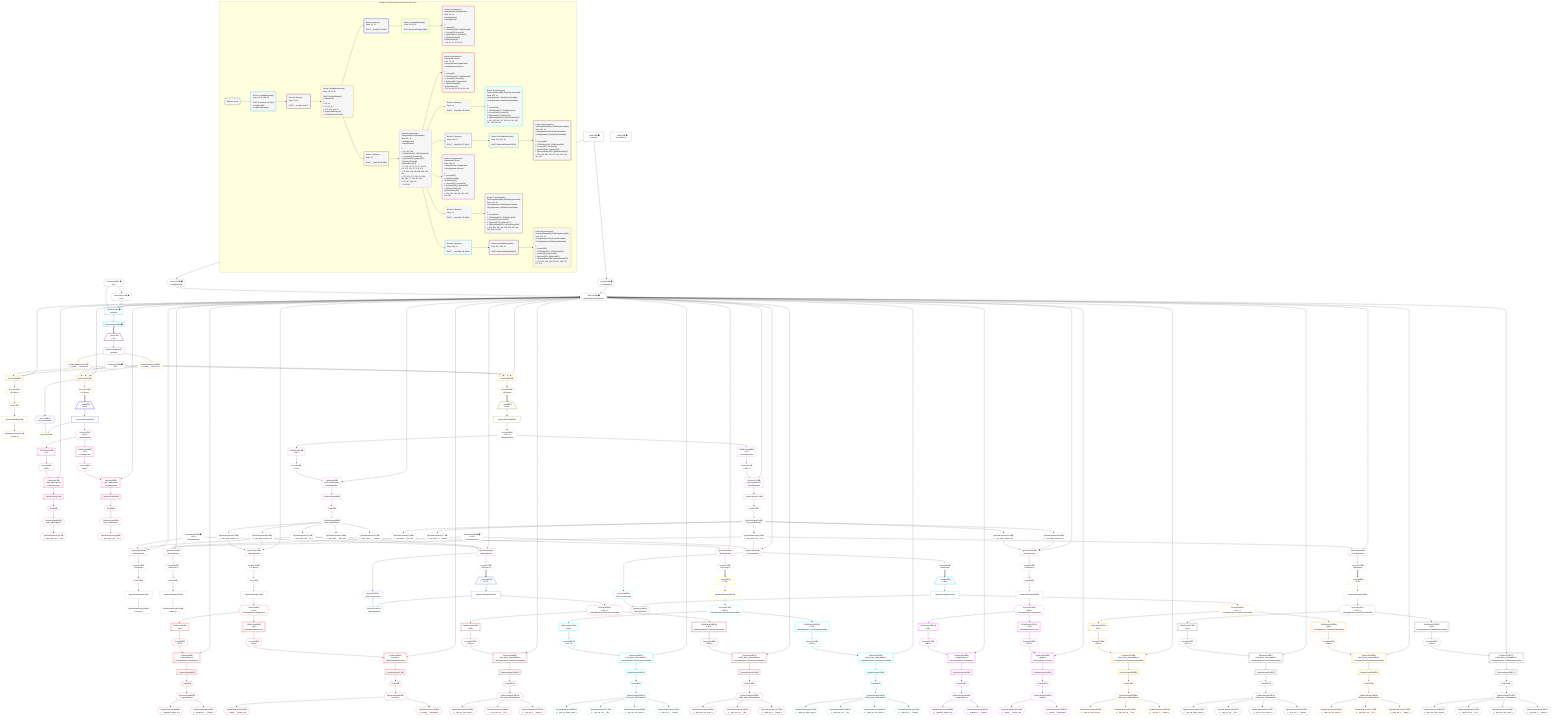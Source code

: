 %%{init: {'themeVariables': { 'fontSize': '12px'}}}%%
graph TD
    classDef path fill:#eee,stroke:#000,color:#000
    classDef plan fill:#fff,stroke-width:1px,color:#000
    classDef itemplan fill:#fff,stroke-width:2px,color:#000
    classDef unbatchedplan fill:#dff,stroke-width:1px,color:#000
    classDef sideeffectplan fill:#fcc,stroke-width:2px,color:#000
    classDef bucket fill:#f6f6f6,color:#000,stroke-width:2px,text-align:left


    %% plan dependencies
    Object13{{"Object[13∈0] ➊<br />ᐸ{pgSettings,withPgClient}ᐳ"}}:::plan
    Access11{{"Access[11∈0] ➊<br />ᐸ2.pgSettingsᐳ"}}:::plan
    Access12{{"Access[12∈0] ➊<br />ᐸ2.withPgClientᐳ"}}:::plan
    Access11 & Access12 --> Object13
    __Value2["__Value[2∈0] ➊<br />ᐸcontextᐳ"]:::plan
    __Value2 --> Access11
    __Value2 --> Access12
    Connection14{{"Connection[14∈0] ➊<br />ᐸ10ᐳ"}}:::plan
    Constant284{{"Constant[284∈0] ➊<br />ᐸ4ᐳ"}}:::plan
    Constant284 --> Connection14
    __Value4["__Value[4∈0] ➊<br />ᐸrootValueᐳ"]:::plan
    Connection25{{"Connection[25∈0] ➊<br />ᐸ21ᐳ"}}:::plan
    PgSelect15[["PgSelect[15∈1] ➊<br />ᐸpeopleᐳ"]]:::plan
    Object13 & Connection14 & Constant284 --> PgSelect15
    PgSelectRows16[["PgSelectRows[16∈1] ➊"]]:::plan
    PgSelect15 --> PgSelectRows16
    __Item17[/"__Item[17∈2]<br />ᐸ16ᐳ"\]:::itemplan
    PgSelectRows16 ==> __Item17
    PgSelectSingle18{{"PgSelectSingle[18∈2]<br />ᐸpeopleᐳ"}}:::plan
    __Item17 --> PgSelectSingle18
    PgUnionAll26[["PgUnionAll[26∈3]"]]:::plan
    PgClassExpression19{{"PgClassExpression[19∈3]<br />ᐸ__people__.”person_id”ᐳ"}}:::plan
    Object13 & PgClassExpression19 & Connection25 --> PgUnionAll26
    PgUnionAll31[["PgUnionAll[31∈3]"]]:::plan
    Object13 & PgClassExpression19 & Connection25 --> PgUnionAll31
    PgUnionAll56[["PgUnionAll[56∈3]"]]:::plan
    Object13 & PgClassExpression19 & Connection25 --> PgUnionAll56
    PgSelectSingle18 --> PgClassExpression19
    PgClassExpression20{{"PgClassExpression[20∈3]<br />ᐸ__people__.”username”ᐳ"}}:::plan
    PgSelectSingle18 --> PgClassExpression20
    First27{{"First[27∈3]"}}:::plan
    Access273{{"Access[273∈3]<br />ᐸ26.itemsᐳ"}}:::plan
    Access273 --> First27
    PgUnionAllSingle29["PgUnionAllSingle[29∈3]"]:::plan
    First27 --> PgUnionAllSingle29
    PgClassExpression30{{"PgClassExpression[30∈3]<br />ᐸcount(*)ᐳ"}}:::plan
    PgUnionAllSingle29 --> PgClassExpression30
    PgUnionAll26 --> Access273
    Access274{{"Access[274∈3]<br />ᐸ31.itemsᐳ"}}:::plan
    PgUnionAll31 --> Access274
    Access283{{"Access[283∈3]<br />ᐸ56.itemsᐳ"}}:::plan
    PgUnionAll56 --> Access283
    __Item33[/"__Item[33∈4]<br />ᐸ274ᐳ"\]:::itemplan
    Access274 ==> __Item33
    PgUnionAllSingle34["PgUnionAllSingle[34∈4]"]:::plan
    __Item33 --> PgUnionAllSingle34
    Access35{{"Access[35∈4]<br />ᐸ31.cursorDetailsᐳ"}}:::plan
    PgUnionAll31 --> Access35
    PgCursor36{{"PgCursor[36∈5]"}}:::plan
    PgUnionAllSingle34 & Access35 --> PgCursor36
    PgSelect40[["PgSelect[40∈6]<br />ᐸaws_applicationsᐳ<br />ᐳAwsApplication"]]:::plan
    Access39{{"Access[39∈6]<br />ᐸ38.0ᐳ"}}:::plan
    Object13 & Access39 --> PgSelect40
    PgSelect50[["PgSelect[50∈6]<br />ᐸgcp_applicationsᐳ<br />ᐳGcpApplication"]]:::plan
    Access49{{"Access[49∈6]<br />ᐸ48.0ᐳ"}}:::plan
    Object13 & Access49 --> PgSelect50
    Access37{{"Access[37∈6]<br />ᐸ34.1ᐳ<br />ᐳAwsApplication"}}:::plan
    PgUnionAllSingle34 --> Access37
    JSONParse38[["JSONParse[38∈6]<br />ᐸ37ᐳ"]]:::plan
    Access37 --> JSONParse38
    JSONParse38 --> Access39
    First44{{"First[44∈6]"}}:::plan
    PgSelectRows45[["PgSelectRows[45∈6]"]]:::plan
    PgSelectRows45 --> First44
    PgSelect40 --> PgSelectRows45
    PgSelectSingle46{{"PgSelectSingle[46∈6]<br />ᐸaws_applicationsᐳ"}}:::plan
    First44 --> PgSelectSingle46
    PgClassExpression47{{"PgClassExpression[47∈6]<br />ᐸ__aws_appl...ons__.”id”ᐳ"}}:::plan
    PgSelectSingle46 --> PgClassExpression47
    JSONParse48[["JSONParse[48∈6]<br />ᐸ37ᐳ<br />ᐳGcpApplication"]]:::plan
    Access37 --> JSONParse48
    JSONParse48 --> Access49
    First52{{"First[52∈6]"}}:::plan
    PgSelectRows53[["PgSelectRows[53∈6]"]]:::plan
    PgSelectRows53 --> First52
    PgSelect50 --> PgSelectRows53
    PgSelectSingle54{{"PgSelectSingle[54∈6]<br />ᐸgcp_applicationsᐳ"}}:::plan
    First52 --> PgSelectSingle54
    PgClassExpression55{{"PgClassExpression[55∈6]<br />ᐸ__gcp_appl...ons__.”id”ᐳ"}}:::plan
    PgSelectSingle54 --> PgClassExpression55
    __Item58[/"__Item[58∈7]<br />ᐸ283ᐳ"\]:::itemplan
    Access283 ==> __Item58
    PgUnionAllSingle59["PgUnionAllSingle[59∈7]"]:::plan
    __Item58 --> PgUnionAllSingle59
    PgUnionAll75[["PgUnionAll[75∈8]<br />ᐳAwsApplication"]]:::plan
    PgClassExpression73{{"PgClassExpression[73∈8]<br />ᐸ__aws_appl...person_id”ᐳ"}}:::plan
    PgClassExpression74{{"PgClassExpression[74∈8]<br />ᐸ__aws_appl...zation_id”ᐳ"}}:::plan
    Object13 & PgClassExpression73 & PgClassExpression74 --> PgUnionAll75
    PgUnionAll134[["PgUnionAll[134∈8]<br />ᐳAwsApplication"]]:::plan
    PgClassExpression71{{"PgClassExpression[71∈8]<br />ᐸ__aws_appl...ons__.”id”ᐳ"}}:::plan
    Connection133{{"Connection[133∈8] ➊<br />ᐸ131ᐳ<br />ᐳAwsApplication"}}:::plan
    Object13 & PgClassExpression71 & Connection133 --> PgUnionAll134
    PgUnionAll139[["PgUnionAll[139∈8]<br />ᐳAwsApplication"]]:::plan
    Object13 & PgClassExpression71 & Connection133 --> PgUnionAll139
    PgUnionAll180[["PgUnionAll[180∈8]<br />ᐳGcpApplication"]]:::plan
    PgClassExpression178{{"PgClassExpression[178∈8]<br />ᐸ__gcp_appl...person_id”ᐳ"}}:::plan
    PgClassExpression179{{"PgClassExpression[179∈8]<br />ᐸ__gcp_appl...zation_id”ᐳ"}}:::plan
    Object13 & PgClassExpression178 & PgClassExpression179 --> PgUnionAll180
    PgUnionAll239[["PgUnionAll[239∈8]<br />ᐳGcpApplication"]]:::plan
    PgClassExpression176{{"PgClassExpression[176∈8]<br />ᐸ__gcp_appl...ons__.”id”ᐳ"}}:::plan
    Connection238{{"Connection[238∈8] ➊<br />ᐸ236ᐳ<br />ᐳGcpApplication"}}:::plan
    Object13 & PgClassExpression176 & Connection238 --> PgUnionAll239
    PgUnionAll244[["PgUnionAll[244∈8]<br />ᐳGcpApplication"]]:::plan
    Object13 & PgClassExpression176 & Connection238 --> PgUnionAll244
    PgSelect63[["PgSelect[63∈8]<br />ᐸaws_applicationsᐳ<br />ᐳAwsApplication"]]:::plan
    Access62{{"Access[62∈8]<br />ᐸ61.0ᐳ"}}:::plan
    Object13 & Access62 --> PgSelect63
    PgUnionAll101[["PgUnionAll[101∈8]<br />ᐳAwsApplication"]]:::plan
    Object13 & PgClassExpression71 --> PgUnionAll101
    PgSelect170[["PgSelect[170∈8]<br />ᐸgcp_applicationsᐳ<br />ᐳGcpApplication"]]:::plan
    Access169{{"Access[169∈8]<br />ᐸ168.0ᐳ"}}:::plan
    Object13 & Access169 --> PgSelect170
    PgUnionAll206[["PgUnionAll[206∈8]<br />ᐳGcpApplication"]]:::plan
    Object13 & PgClassExpression176 --> PgUnionAll206
    Access60{{"Access[60∈8]<br />ᐸ59.1ᐳ<br />ᐳAwsApplication"}}:::plan
    PgUnionAllSingle59 --> Access60
    JSONParse61[["JSONParse[61∈8]<br />ᐸ60ᐳ"]]:::plan
    Access60 --> JSONParse61
    JSONParse61 --> Access62
    First67{{"First[67∈8]"}}:::plan
    PgSelectRows68[["PgSelectRows[68∈8]"]]:::plan
    PgSelectRows68 --> First67
    PgSelect63 --> PgSelectRows68
    PgSelectSingle69{{"PgSelectSingle[69∈8]<br />ᐸaws_applicationsᐳ"}}:::plan
    First67 --> PgSelectSingle69
    PgClassExpression70{{"PgClassExpression[70∈8]<br />ᐸ__aws_appl..._.”aws_id”ᐳ"}}:::plan
    PgSelectSingle69 --> PgClassExpression70
    PgSelectSingle69 --> PgClassExpression71
    PgClassExpression72{{"PgClassExpression[72∈8]<br />ᐸ__aws_appl...s__.”name”ᐳ"}}:::plan
    PgSelectSingle69 --> PgClassExpression72
    PgSelectSingle69 --> PgClassExpression73
    PgSelectSingle69 --> PgClassExpression74
    First77{{"First[77∈8]"}}:::plan
    Access278{{"Access[278∈8]<br />ᐸ75.itemsᐳ"}}:::plan
    Access278 --> First77
    PgUnionAllSingle79["PgUnionAllSingle[79∈8]"]:::plan
    First77 --> PgUnionAllSingle79
    First135{{"First[135∈8]"}}:::plan
    Access276{{"Access[276∈8]<br />ᐸ134.itemsᐳ"}}:::plan
    Access276 --> First135
    PgUnionAllSingle137["PgUnionAllSingle[137∈8]"]:::plan
    First135 --> PgUnionAllSingle137
    PgClassExpression138{{"PgClassExpression[138∈8]<br />ᐸcount(*)ᐳ"}}:::plan
    PgUnionAllSingle137 --> PgClassExpression138
    JSONParse168[["JSONParse[168∈8]<br />ᐸ60ᐳ<br />ᐳGcpApplication"]]:::plan
    Access60 --> JSONParse168
    JSONParse168 --> Access169
    First172{{"First[172∈8]"}}:::plan
    PgSelectRows173[["PgSelectRows[173∈8]"]]:::plan
    PgSelectRows173 --> First172
    PgSelect170 --> PgSelectRows173
    PgSelectSingle174{{"PgSelectSingle[174∈8]<br />ᐸgcp_applicationsᐳ"}}:::plan
    First172 --> PgSelectSingle174
    PgClassExpression175{{"PgClassExpression[175∈8]<br />ᐸ__gcp_appl..._.”gcp_id”ᐳ"}}:::plan
    PgSelectSingle174 --> PgClassExpression175
    PgSelectSingle174 --> PgClassExpression176
    PgClassExpression177{{"PgClassExpression[177∈8]<br />ᐸ__gcp_appl...s__.”name”ᐳ"}}:::plan
    PgSelectSingle174 --> PgClassExpression177
    PgSelectSingle174 --> PgClassExpression178
    PgSelectSingle174 --> PgClassExpression179
    First182{{"First[182∈8]"}}:::plan
    Access282{{"Access[282∈8]<br />ᐸ180.itemsᐳ"}}:::plan
    Access282 --> First182
    PgUnionAllSingle184["PgUnionAllSingle[184∈8]"]:::plan
    First182 --> PgUnionAllSingle184
    First240{{"First[240∈8]"}}:::plan
    Access280{{"Access[280∈8]<br />ᐸ239.itemsᐳ"}}:::plan
    Access280 --> First240
    PgUnionAllSingle242["PgUnionAllSingle[242∈8]"]:::plan
    First240 --> PgUnionAllSingle242
    PgClassExpression243{{"PgClassExpression[243∈8]<br />ᐸcount(*)ᐳ"}}:::plan
    PgUnionAllSingle242 --> PgClassExpression243
    Access275{{"Access[275∈8]<br />ᐸ101.itemsᐳ"}}:::plan
    PgUnionAll101 --> Access275
    PgUnionAll134 --> Access276
    Access277{{"Access[277∈8]<br />ᐸ139.itemsᐳ"}}:::plan
    PgUnionAll139 --> Access277
    PgUnionAll75 --> Access278
    Access279{{"Access[279∈8]<br />ᐸ206.itemsᐳ"}}:::plan
    PgUnionAll206 --> Access279
    PgUnionAll239 --> Access280
    Access281{{"Access[281∈8]<br />ᐸ244.itemsᐳ"}}:::plan
    PgUnionAll244 --> Access281
    PgUnionAll180 --> Access282
    PgSelect83[["PgSelect[83∈9]<br />ᐸorganizationsᐳ<br />ᐳAwsApplicationᐳOrganization"]]:::plan
    Access82{{"Access[82∈9]<br />ᐸ81.0ᐳ"}}:::plan
    Object13 & Access82 --> PgSelect83
    PgSelect94[["PgSelect[94∈9]<br />ᐸpeopleᐳ<br />ᐳAwsApplicationᐳPerson"]]:::plan
    Access93{{"Access[93∈9]<br />ᐸ92.0ᐳ"}}:::plan
    Object13 & Access93 --> PgSelect94
    Access80{{"Access[80∈9]<br />ᐸ79.1ᐳ<br />ᐳAwsApplicationᐳOrganization"}}:::plan
    PgUnionAllSingle79 --> Access80
    JSONParse81[["JSONParse[81∈9]<br />ᐸ80ᐳ"]]:::plan
    Access80 --> JSONParse81
    JSONParse81 --> Access82
    First87{{"First[87∈9]"}}:::plan
    PgSelectRows88[["PgSelectRows[88∈9]"]]:::plan
    PgSelectRows88 --> First87
    PgSelect83 --> PgSelectRows88
    PgSelectSingle89{{"PgSelectSingle[89∈9]<br />ᐸorganizationsᐳ"}}:::plan
    First87 --> PgSelectSingle89
    PgClassExpression90{{"PgClassExpression[90∈9]<br />ᐸ__organiza...zation_id”ᐳ"}}:::plan
    PgSelectSingle89 --> PgClassExpression90
    PgClassExpression91{{"PgClassExpression[91∈9]<br />ᐸ__organiza...s__.”name”ᐳ"}}:::plan
    PgSelectSingle89 --> PgClassExpression91
    JSONParse92[["JSONParse[92∈9]<br />ᐸ80ᐳ<br />ᐳAwsApplicationᐳPerson"]]:::plan
    Access80 --> JSONParse92
    JSONParse92 --> Access93
    First96{{"First[96∈9]"}}:::plan
    PgSelectRows97[["PgSelectRows[97∈9]"]]:::plan
    PgSelectRows97 --> First96
    PgSelect94 --> PgSelectRows97
    PgSelectSingle98{{"PgSelectSingle[98∈9]<br />ᐸpeopleᐳ"}}:::plan
    First96 --> PgSelectSingle98
    PgClassExpression99{{"PgClassExpression[99∈9]<br />ᐸ__people__.”person_id”ᐳ"}}:::plan
    PgSelectSingle98 --> PgClassExpression99
    PgClassExpression100{{"PgClassExpression[100∈9]<br />ᐸ__people__.”username”ᐳ"}}:::plan
    PgSelectSingle98 --> PgClassExpression100
    __Item104[/"__Item[104∈10]<br />ᐸ275ᐳ"\]:::itemplan
    Access275 ==> __Item104
    PgUnionAllSingle105["PgUnionAllSingle[105∈10]"]:::plan
    __Item104 --> PgUnionAllSingle105
    PgSelect109[["PgSelect[109∈11]<br />ᐸfirst_party_vulnerabilitiesᐳ<br />ᐳAwsApplicationᐳFirstPartyVulnerability"]]:::plan
    Access108{{"Access[108∈11]<br />ᐸ107.0ᐳ"}}:::plan
    Object13 & Access108 --> PgSelect109
    PgSelect122[["PgSelect[122∈11]<br />ᐸthird_party_vulnerabilitiesᐳ<br />ᐳAwsApplicationᐳThirdPartyVulnerability"]]:::plan
    Access121{{"Access[121∈11]<br />ᐸ120.0ᐳ"}}:::plan
    Object13 & Access121 --> PgSelect122
    Access106{{"Access[106∈11]<br />ᐸ105.1ᐳ<br />ᐳAwsApplicationᐳFirstPartyVulnerability"}}:::plan
    PgUnionAllSingle105 --> Access106
    JSONParse107[["JSONParse[107∈11]<br />ᐸ106ᐳ"]]:::plan
    Access106 --> JSONParse107
    JSONParse107 --> Access108
    First113{{"First[113∈11]"}}:::plan
    PgSelectRows114[["PgSelectRows[114∈11]"]]:::plan
    PgSelectRows114 --> First113
    PgSelect109 --> PgSelectRows114
    PgSelectSingle115{{"PgSelectSingle[115∈11]<br />ᐸfirst_party_vulnerabilitiesᐳ"}}:::plan
    First113 --> PgSelectSingle115
    PgClassExpression116{{"PgClassExpression[116∈11]<br />ᐸ__first_pa...team_name”ᐳ"}}:::plan
    PgSelectSingle115 --> PgClassExpression116
    PgClassExpression117{{"PgClassExpression[117∈11]<br />ᐸ__first_pa...ies__.”id”ᐳ"}}:::plan
    PgSelectSingle115 --> PgClassExpression117
    PgClassExpression118{{"PgClassExpression[118∈11]<br />ᐸ__first_pa...vss_score”ᐳ"}}:::plan
    PgSelectSingle115 --> PgClassExpression118
    PgClassExpression119{{"PgClassExpression[119∈11]<br />ᐸ__first_pa...s__.”name”ᐳ"}}:::plan
    PgSelectSingle115 --> PgClassExpression119
    JSONParse120[["JSONParse[120∈11]<br />ᐸ106ᐳ<br />ᐳAwsApplicationᐳThirdPartyVulnerability"]]:::plan
    Access106 --> JSONParse120
    JSONParse120 --> Access121
    First124{{"First[124∈11]"}}:::plan
    PgSelectRows125[["PgSelectRows[125∈11]"]]:::plan
    PgSelectRows125 --> First124
    PgSelect122 --> PgSelectRows125
    PgSelectSingle126{{"PgSelectSingle[126∈11]<br />ᐸthird_party_vulnerabilitiesᐳ"}}:::plan
    First124 --> PgSelectSingle126
    PgClassExpression127{{"PgClassExpression[127∈11]<br />ᐸ__third_pa...ndor_name”ᐳ"}}:::plan
    PgSelectSingle126 --> PgClassExpression127
    PgClassExpression128{{"PgClassExpression[128∈11]<br />ᐸ__third_pa...ies__.”id”ᐳ"}}:::plan
    PgSelectSingle126 --> PgClassExpression128
    PgClassExpression129{{"PgClassExpression[129∈11]<br />ᐸ__third_pa...vss_score”ᐳ"}}:::plan
    PgSelectSingle126 --> PgClassExpression129
    PgClassExpression130{{"PgClassExpression[130∈11]<br />ᐸ__third_pa...s__.”name”ᐳ"}}:::plan
    PgSelectSingle126 --> PgClassExpression130
    __Item141[/"__Item[141∈12]<br />ᐸ277ᐳ"\]:::itemplan
    Access277 ==> __Item141
    PgUnionAllSingle142["PgUnionAllSingle[142∈12]"]:::plan
    __Item141 --> PgUnionAllSingle142
    Access143{{"Access[143∈12]<br />ᐸ139.cursorDetailsᐳ"}}:::plan
    PgUnionAll139 --> Access143
    PgCursor144{{"PgCursor[144∈13]<br />ᐳAwsApplication"}}:::plan
    PgUnionAllSingle142 & Access143 --> PgCursor144
    PgSelect148[["PgSelect[148∈14]<br />ᐸfirst_party_vulnerabilitiesᐳ<br />ᐳAwsApplicationᐳFirstPartyVulnerability"]]:::plan
    Access147{{"Access[147∈14]<br />ᐸ146.0ᐳ"}}:::plan
    Object13 & Access147 --> PgSelect148
    PgSelect160[["PgSelect[160∈14]<br />ᐸthird_party_vulnerabilitiesᐳ<br />ᐳAwsApplicationᐳThirdPartyVulnerability"]]:::plan
    Access159{{"Access[159∈14]<br />ᐸ158.0ᐳ"}}:::plan
    Object13 & Access159 --> PgSelect160
    Access145{{"Access[145∈14]<br />ᐸ142.1ᐳ<br />ᐳAwsApplicationᐳFirstPartyVulnerability"}}:::plan
    PgUnionAllSingle142 --> Access145
    JSONParse146[["JSONParse[146∈14]<br />ᐸ145ᐳ"]]:::plan
    Access145 --> JSONParse146
    JSONParse146 --> Access147
    First152{{"First[152∈14]"}}:::plan
    PgSelectRows153[["PgSelectRows[153∈14]"]]:::plan
    PgSelectRows153 --> First152
    PgSelect148 --> PgSelectRows153
    PgSelectSingle154{{"PgSelectSingle[154∈14]<br />ᐸfirst_party_vulnerabilitiesᐳ"}}:::plan
    First152 --> PgSelectSingle154
    PgClassExpression155{{"PgClassExpression[155∈14]<br />ᐸ__first_pa...vss_score”ᐳ"}}:::plan
    PgSelectSingle154 --> PgClassExpression155
    PgClassExpression156{{"PgClassExpression[156∈14]<br />ᐸ__first_pa...ies__.”id”ᐳ"}}:::plan
    PgSelectSingle154 --> PgClassExpression156
    PgClassExpression157{{"PgClassExpression[157∈14]<br />ᐸ__first_pa...s__.”name”ᐳ"}}:::plan
    PgSelectSingle154 --> PgClassExpression157
    JSONParse158[["JSONParse[158∈14]<br />ᐸ145ᐳ<br />ᐳAwsApplicationᐳThirdPartyVulnerability"]]:::plan
    Access145 --> JSONParse158
    JSONParse158 --> Access159
    First162{{"First[162∈14]"}}:::plan
    PgSelectRows163[["PgSelectRows[163∈14]"]]:::plan
    PgSelectRows163 --> First162
    PgSelect160 --> PgSelectRows163
    PgSelectSingle164{{"PgSelectSingle[164∈14]<br />ᐸthird_party_vulnerabilitiesᐳ"}}:::plan
    First162 --> PgSelectSingle164
    PgClassExpression165{{"PgClassExpression[165∈14]<br />ᐸ__third_pa...vss_score”ᐳ"}}:::plan
    PgSelectSingle164 --> PgClassExpression165
    PgClassExpression166{{"PgClassExpression[166∈14]<br />ᐸ__third_pa...ies__.”id”ᐳ"}}:::plan
    PgSelectSingle164 --> PgClassExpression166
    PgClassExpression167{{"PgClassExpression[167∈14]<br />ᐸ__third_pa...s__.”name”ᐳ"}}:::plan
    PgSelectSingle164 --> PgClassExpression167
    PgSelect188[["PgSelect[188∈15]<br />ᐸorganizationsᐳ<br />ᐳGcpApplicationᐳOrganization"]]:::plan
    Access187{{"Access[187∈15]<br />ᐸ186.0ᐳ"}}:::plan
    Object13 & Access187 --> PgSelect188
    PgSelect199[["PgSelect[199∈15]<br />ᐸpeopleᐳ<br />ᐳGcpApplicationᐳPerson"]]:::plan
    Access198{{"Access[198∈15]<br />ᐸ197.0ᐳ"}}:::plan
    Object13 & Access198 --> PgSelect199
    Access185{{"Access[185∈15]<br />ᐸ184.1ᐳ<br />ᐳGcpApplicationᐳOrganization"}}:::plan
    PgUnionAllSingle184 --> Access185
    JSONParse186[["JSONParse[186∈15]<br />ᐸ185ᐳ"]]:::plan
    Access185 --> JSONParse186
    JSONParse186 --> Access187
    First192{{"First[192∈15]"}}:::plan
    PgSelectRows193[["PgSelectRows[193∈15]"]]:::plan
    PgSelectRows193 --> First192
    PgSelect188 --> PgSelectRows193
    PgSelectSingle194{{"PgSelectSingle[194∈15]<br />ᐸorganizationsᐳ"}}:::plan
    First192 --> PgSelectSingle194
    PgClassExpression195{{"PgClassExpression[195∈15]<br />ᐸ__organiza...zation_id”ᐳ"}}:::plan
    PgSelectSingle194 --> PgClassExpression195
    PgClassExpression196{{"PgClassExpression[196∈15]<br />ᐸ__organiza...s__.”name”ᐳ"}}:::plan
    PgSelectSingle194 --> PgClassExpression196
    JSONParse197[["JSONParse[197∈15]<br />ᐸ185ᐳ<br />ᐳGcpApplicationᐳPerson"]]:::plan
    Access185 --> JSONParse197
    JSONParse197 --> Access198
    First201{{"First[201∈15]"}}:::plan
    PgSelectRows202[["PgSelectRows[202∈15]"]]:::plan
    PgSelectRows202 --> First201
    PgSelect199 --> PgSelectRows202
    PgSelectSingle203{{"PgSelectSingle[203∈15]<br />ᐸpeopleᐳ"}}:::plan
    First201 --> PgSelectSingle203
    PgClassExpression204{{"PgClassExpression[204∈15]<br />ᐸ__people__.”person_id”ᐳ"}}:::plan
    PgSelectSingle203 --> PgClassExpression204
    PgClassExpression205{{"PgClassExpression[205∈15]<br />ᐸ__people__.”username”ᐳ"}}:::plan
    PgSelectSingle203 --> PgClassExpression205
    __Item209[/"__Item[209∈16]<br />ᐸ279ᐳ"\]:::itemplan
    Access279 ==> __Item209
    PgUnionAllSingle210["PgUnionAllSingle[210∈16]"]:::plan
    __Item209 --> PgUnionAllSingle210
    PgSelect214[["PgSelect[214∈17]<br />ᐸfirst_party_vulnerabilitiesᐳ<br />ᐳGcpApplicationᐳFirstPartyVulnerability"]]:::plan
    Access213{{"Access[213∈17]<br />ᐸ212.0ᐳ"}}:::plan
    Object13 & Access213 --> PgSelect214
    PgSelect227[["PgSelect[227∈17]<br />ᐸthird_party_vulnerabilitiesᐳ<br />ᐳGcpApplicationᐳThirdPartyVulnerability"]]:::plan
    Access226{{"Access[226∈17]<br />ᐸ225.0ᐳ"}}:::plan
    Object13 & Access226 --> PgSelect227
    Access211{{"Access[211∈17]<br />ᐸ210.1ᐳ<br />ᐳGcpApplicationᐳFirstPartyVulnerability"}}:::plan
    PgUnionAllSingle210 --> Access211
    JSONParse212[["JSONParse[212∈17]<br />ᐸ211ᐳ"]]:::plan
    Access211 --> JSONParse212
    JSONParse212 --> Access213
    First218{{"First[218∈17]"}}:::plan
    PgSelectRows219[["PgSelectRows[219∈17]"]]:::plan
    PgSelectRows219 --> First218
    PgSelect214 --> PgSelectRows219
    PgSelectSingle220{{"PgSelectSingle[220∈17]<br />ᐸfirst_party_vulnerabilitiesᐳ"}}:::plan
    First218 --> PgSelectSingle220
    PgClassExpression221{{"PgClassExpression[221∈17]<br />ᐸ__first_pa...team_name”ᐳ"}}:::plan
    PgSelectSingle220 --> PgClassExpression221
    PgClassExpression222{{"PgClassExpression[222∈17]<br />ᐸ__first_pa...ies__.”id”ᐳ"}}:::plan
    PgSelectSingle220 --> PgClassExpression222
    PgClassExpression223{{"PgClassExpression[223∈17]<br />ᐸ__first_pa...vss_score”ᐳ"}}:::plan
    PgSelectSingle220 --> PgClassExpression223
    PgClassExpression224{{"PgClassExpression[224∈17]<br />ᐸ__first_pa...s__.”name”ᐳ"}}:::plan
    PgSelectSingle220 --> PgClassExpression224
    JSONParse225[["JSONParse[225∈17]<br />ᐸ211ᐳ<br />ᐳGcpApplicationᐳThirdPartyVulnerability"]]:::plan
    Access211 --> JSONParse225
    JSONParse225 --> Access226
    First229{{"First[229∈17]"}}:::plan
    PgSelectRows230[["PgSelectRows[230∈17]"]]:::plan
    PgSelectRows230 --> First229
    PgSelect227 --> PgSelectRows230
    PgSelectSingle231{{"PgSelectSingle[231∈17]<br />ᐸthird_party_vulnerabilitiesᐳ"}}:::plan
    First229 --> PgSelectSingle231
    PgClassExpression232{{"PgClassExpression[232∈17]<br />ᐸ__third_pa...ndor_name”ᐳ"}}:::plan
    PgSelectSingle231 --> PgClassExpression232
    PgClassExpression233{{"PgClassExpression[233∈17]<br />ᐸ__third_pa...ies__.”id”ᐳ"}}:::plan
    PgSelectSingle231 --> PgClassExpression233
    PgClassExpression234{{"PgClassExpression[234∈17]<br />ᐸ__third_pa...vss_score”ᐳ"}}:::plan
    PgSelectSingle231 --> PgClassExpression234
    PgClassExpression235{{"PgClassExpression[235∈17]<br />ᐸ__third_pa...s__.”name”ᐳ"}}:::plan
    PgSelectSingle231 --> PgClassExpression235
    __Item246[/"__Item[246∈18]<br />ᐸ281ᐳ"\]:::itemplan
    Access281 ==> __Item246
    PgUnionAllSingle247["PgUnionAllSingle[247∈18]"]:::plan
    __Item246 --> PgUnionAllSingle247
    Access248{{"Access[248∈18]<br />ᐸ244.cursorDetailsᐳ"}}:::plan
    PgUnionAll244 --> Access248
    PgCursor249{{"PgCursor[249∈19]<br />ᐳGcpApplication"}}:::plan
    PgUnionAllSingle247 & Access248 --> PgCursor249
    PgSelect253[["PgSelect[253∈20]<br />ᐸfirst_party_vulnerabilitiesᐳ<br />ᐳGcpApplicationᐳFirstPartyVulnerability"]]:::plan
    Access252{{"Access[252∈20]<br />ᐸ251.0ᐳ"}}:::plan
    Object13 & Access252 --> PgSelect253
    PgSelect265[["PgSelect[265∈20]<br />ᐸthird_party_vulnerabilitiesᐳ<br />ᐳGcpApplicationᐳThirdPartyVulnerability"]]:::plan
    Access264{{"Access[264∈20]<br />ᐸ263.0ᐳ"}}:::plan
    Object13 & Access264 --> PgSelect265
    Access250{{"Access[250∈20]<br />ᐸ247.1ᐳ<br />ᐳGcpApplicationᐳFirstPartyVulnerability"}}:::plan
    PgUnionAllSingle247 --> Access250
    JSONParse251[["JSONParse[251∈20]<br />ᐸ250ᐳ"]]:::plan
    Access250 --> JSONParse251
    JSONParse251 --> Access252
    First257{{"First[257∈20]"}}:::plan
    PgSelectRows258[["PgSelectRows[258∈20]"]]:::plan
    PgSelectRows258 --> First257
    PgSelect253 --> PgSelectRows258
    PgSelectSingle259{{"PgSelectSingle[259∈20]<br />ᐸfirst_party_vulnerabilitiesᐳ"}}:::plan
    First257 --> PgSelectSingle259
    PgClassExpression260{{"PgClassExpression[260∈20]<br />ᐸ__first_pa...vss_score”ᐳ"}}:::plan
    PgSelectSingle259 --> PgClassExpression260
    PgClassExpression261{{"PgClassExpression[261∈20]<br />ᐸ__first_pa...ies__.”id”ᐳ"}}:::plan
    PgSelectSingle259 --> PgClassExpression261
    PgClassExpression262{{"PgClassExpression[262∈20]<br />ᐸ__first_pa...s__.”name”ᐳ"}}:::plan
    PgSelectSingle259 --> PgClassExpression262
    JSONParse263[["JSONParse[263∈20]<br />ᐸ250ᐳ<br />ᐳGcpApplicationᐳThirdPartyVulnerability"]]:::plan
    Access250 --> JSONParse263
    JSONParse263 --> Access264
    First267{{"First[267∈20]"}}:::plan
    PgSelectRows268[["PgSelectRows[268∈20]"]]:::plan
    PgSelectRows268 --> First267
    PgSelect265 --> PgSelectRows268
    PgSelectSingle269{{"PgSelectSingle[269∈20]<br />ᐸthird_party_vulnerabilitiesᐳ"}}:::plan
    First267 --> PgSelectSingle269
    PgClassExpression270{{"PgClassExpression[270∈20]<br />ᐸ__third_pa...vss_score”ᐳ"}}:::plan
    PgSelectSingle269 --> PgClassExpression270
    PgClassExpression271{{"PgClassExpression[271∈20]<br />ᐸ__third_pa...ies__.”id”ᐳ"}}:::plan
    PgSelectSingle269 --> PgClassExpression271
    PgClassExpression272{{"PgClassExpression[272∈20]<br />ᐸ__third_pa...s__.”name”ᐳ"}}:::plan
    PgSelectSingle269 --> PgClassExpression272

    %% define steps

    subgraph "Buckets for queries/polymorphic/person-app-vulns"
    Bucket0("Bucket 0 (root)"):::bucket
    classDef bucket0 stroke:#696969
    class Bucket0,__Value2,__Value4,Access11,Access12,Object13,Connection14,Connection25,Constant284 bucket0
    Bucket1("Bucket 1 (nullableBoundary)<br />Deps: 13, 14, 284, 25<br /><br />ROOT Connectionᐸ10ᐳ[14]<br />1: PgSelect[15]<br />2: PgSelectRows[16]"):::bucket
    classDef bucket1 stroke:#00bfff
    class Bucket1,PgSelect15,PgSelectRows16 bucket1
    Bucket2("Bucket 2 (listItem)<br />Deps: 13, 25<br /><br />ROOT __Item{2}ᐸ16ᐳ[17]"):::bucket
    classDef bucket2 stroke:#7f007f
    class Bucket2,__Item17,PgSelectSingle18 bucket2
    Bucket3("Bucket 3 (nullableBoundary)<br />Deps: 18, 13, 25<br /><br />ROOT PgSelectSingle{2}ᐸpeopleᐳ[18]<br />1: <br />ᐳ: 19, 20<br />2: 26, 31, 56<br />ᐳ: 273, 274, 283, 27<br />3: PgUnionAllSingle[29]<br />ᐳ: PgClassExpression[30]"):::bucket
    classDef bucket3 stroke:#ffa500
    class Bucket3,PgClassExpression19,PgClassExpression20,PgUnionAll26,First27,PgUnionAllSingle29,PgClassExpression30,PgUnionAll31,PgUnionAll56,Access273,Access274,Access283 bucket3
    Bucket4("Bucket 4 (listItem)<br />Deps: 31, 13<br /><br />ROOT __Item{4}ᐸ274ᐳ[33]"):::bucket
    classDef bucket4 stroke:#0000ff
    class Bucket4,__Item33,PgUnionAllSingle34,Access35 bucket4
    Bucket5("Bucket 5 (nullableBoundary)<br />Deps: 34, 35, 13<br /><br />ROOT PgUnionAllSingle{4}[34]"):::bucket
    classDef bucket5 stroke:#7fff00
    class Bucket5,PgCursor36 bucket5
    Bucket6("Bucket 6 (polymorphic)<br />AwsApplication,GcpApplication<br />Deps: 34, 13<br />ᐳAwsApplication<br />ᐳGcpApplication<br /><br />1: <br />ᐳ: Access[37]<br />2: JSONParse[38], JSONParse[48]<br />ᐳ: Access[39], Access[49]<br />3: PgSelect[40], PgSelect[50]<br />4: PgSelectRows[45], PgSelectRows[53]<br />ᐳ: 44, 46, 47, 52, 54, 55"):::bucket
    classDef bucket6 stroke:#ff1493
    class Bucket6,Access37,JSONParse38,Access39,PgSelect40,First44,PgSelectRows45,PgSelectSingle46,PgClassExpression47,JSONParse48,Access49,PgSelect50,First52,PgSelectRows53,PgSelectSingle54,PgClassExpression55 bucket6
    Bucket7("Bucket 7 (listItem)<br />Deps: 13<br /><br />ROOT __Item{7}ᐸ283ᐳ[58]"):::bucket
    classDef bucket7 stroke:#808000
    class Bucket7,__Item58,PgUnionAllSingle59 bucket7
    Bucket8("Bucket 8 (polymorphic)<br />AwsApplication,GcpApplication<br />Deps: 59, 13<br />ᐳAwsApplication<br />ᐳGcpApplication<br /><br />1: <br />ᐳ: 60, 133, 238<br />2: JSONParse[61], JSONParse[168]<br />ᐳ: Access[62], Access[169]<br />3: PgSelect[63], PgSelect[170]<br />4: PgSelectRows[68], PgSelectRows[173]<br />ᐳ: 67, 69, 70, 71, 72, 73, 74, 172, 174, 175, 176, 177, 178, 179<br />5: 75, 101, 134, 139, 180, 206, 239, 244<br />ᐳ: 275, 276, 277, 278, 279, 280, 281, 282, 77, 135, 182, 240<br />6: 79, 137, 184, 242<br />ᐳ: 138, 243"):::bucket
    classDef bucket8 stroke:#dda0dd
    class Bucket8,Access60,JSONParse61,Access62,PgSelect63,First67,PgSelectRows68,PgSelectSingle69,PgClassExpression70,PgClassExpression71,PgClassExpression72,PgClassExpression73,PgClassExpression74,PgUnionAll75,First77,PgUnionAllSingle79,PgUnionAll101,Connection133,PgUnionAll134,First135,PgUnionAllSingle137,PgClassExpression138,PgUnionAll139,JSONParse168,Access169,PgSelect170,First172,PgSelectRows173,PgSelectSingle174,PgClassExpression175,PgClassExpression176,PgClassExpression177,PgClassExpression178,PgClassExpression179,PgUnionAll180,First182,PgUnionAllSingle184,PgUnionAll206,Connection238,PgUnionAll239,First240,PgUnionAllSingle242,PgClassExpression243,PgUnionAll244,Access275,Access276,Access277,Access278,Access279,Access280,Access281,Access282 bucket8
    Bucket9("Bucket 9 (polymorphic)<br />Organization,Person<br />Deps: 79, 13<br />ᐳAwsApplicationᐳOrganization<br />ᐳAwsApplicationᐳPerson<br /><br />1: <br />ᐳ: Access[80]<br />2: JSONParse[81], JSONParse[92]<br />ᐳ: Access[82], Access[93]<br />3: PgSelect[83], PgSelect[94]<br />4: PgSelectRows[88], PgSelectRows[97]<br />ᐳ: 87, 89, 90, 91, 96, 98, 99, 100"):::bucket
    classDef bucket9 stroke:#ff0000
    class Bucket9,Access80,JSONParse81,Access82,PgSelect83,First87,PgSelectRows88,PgSelectSingle89,PgClassExpression90,PgClassExpression91,JSONParse92,Access93,PgSelect94,First96,PgSelectRows97,PgSelectSingle98,PgClassExpression99,PgClassExpression100 bucket9
    Bucket10("Bucket 10 (listItem)<br />Deps: 13<br /><br />ROOT __Item{10}ᐸ275ᐳ[104]"):::bucket
    classDef bucket10 stroke:#ffff00
    class Bucket10,__Item104,PgUnionAllSingle105 bucket10
    Bucket11("Bucket 11 (polymorphic)<br />FirstPartyVulnerability,ThirdPartyVulnerability<br />Deps: 105, 13<br />ᐳAwsApplicationᐳFirstPartyVulnerability<br />ᐳAwsApplicationᐳThirdPartyVulnerability<br /><br />1: <br />ᐳ: Access[106]<br />2: JSONParse[107], JSONParse[120]<br />ᐳ: Access[108], Access[121]<br />3: PgSelect[109], PgSelect[122]<br />4: PgSelectRows[114], PgSelectRows[125]<br />ᐳ: 113, 115, 116, 117, 118, 119, 124, 126, 127, 128, 129, 130"):::bucket
    classDef bucket11 stroke:#00ffff
    class Bucket11,Access106,JSONParse107,Access108,PgSelect109,First113,PgSelectRows114,PgSelectSingle115,PgClassExpression116,PgClassExpression117,PgClassExpression118,PgClassExpression119,JSONParse120,Access121,PgSelect122,First124,PgSelectRows125,PgSelectSingle126,PgClassExpression127,PgClassExpression128,PgClassExpression129,PgClassExpression130 bucket11
    Bucket12("Bucket 12 (listItem)<br />Deps: 139, 13<br /><br />ROOT __Item{12}ᐸ277ᐳ[141]"):::bucket
    classDef bucket12 stroke:#4169e1
    class Bucket12,__Item141,PgUnionAllSingle142,Access143 bucket12
    Bucket13("Bucket 13 (nullableBoundary)<br />Deps: 142, 143, 13<br /><br />ROOT PgUnionAllSingle{12}[142]"):::bucket
    classDef bucket13 stroke:#3cb371
    class Bucket13,PgCursor144 bucket13
    Bucket14("Bucket 14 (polymorphic)<br />FirstPartyVulnerability,ThirdPartyVulnerability<br />Deps: 142, 13<br />ᐳAwsApplicationᐳFirstPartyVulnerability<br />ᐳAwsApplicationᐳThirdPartyVulnerability<br /><br />1: <br />ᐳ: Access[145]<br />2: JSONParse[146], JSONParse[158]<br />ᐳ: Access[147], Access[159]<br />3: PgSelect[148], PgSelect[160]<br />4: PgSelectRows[153], PgSelectRows[163]<br />ᐳ: 152, 154, 155, 156, 157, 162, 164, 165, 166, 167"):::bucket
    classDef bucket14 stroke:#a52a2a
    class Bucket14,Access145,JSONParse146,Access147,PgSelect148,First152,PgSelectRows153,PgSelectSingle154,PgClassExpression155,PgClassExpression156,PgClassExpression157,JSONParse158,Access159,PgSelect160,First162,PgSelectRows163,PgSelectSingle164,PgClassExpression165,PgClassExpression166,PgClassExpression167 bucket14
    Bucket15("Bucket 15 (polymorphic)<br />Organization,Person<br />Deps: 184, 13<br />ᐳGcpApplicationᐳOrganization<br />ᐳGcpApplicationᐳPerson<br /><br />1: <br />ᐳ: Access[185]<br />2: JSONParse[186], JSONParse[197]<br />ᐳ: Access[187], Access[198]<br />3: PgSelect[188], PgSelect[199]<br />4: PgSelectRows[193], PgSelectRows[202]<br />ᐳ: 192, 194, 195, 196, 201, 203, 204, 205"):::bucket
    classDef bucket15 stroke:#ff00ff
    class Bucket15,Access185,JSONParse186,Access187,PgSelect188,First192,PgSelectRows193,PgSelectSingle194,PgClassExpression195,PgClassExpression196,JSONParse197,Access198,PgSelect199,First201,PgSelectRows202,PgSelectSingle203,PgClassExpression204,PgClassExpression205 bucket15
    Bucket16("Bucket 16 (listItem)<br />Deps: 13<br /><br />ROOT __Item{16}ᐸ279ᐳ[209]"):::bucket
    classDef bucket16 stroke:#f5deb3
    class Bucket16,__Item209,PgUnionAllSingle210 bucket16
    Bucket17("Bucket 17 (polymorphic)<br />FirstPartyVulnerability,ThirdPartyVulnerability<br />Deps: 210, 13<br />ᐳGcpApplicationᐳFirstPartyVulnerability<br />ᐳGcpApplicationᐳThirdPartyVulnerability<br /><br />1: <br />ᐳ: Access[211]<br />2: JSONParse[212], JSONParse[225]<br />ᐳ: Access[213], Access[226]<br />3: PgSelect[214], PgSelect[227]<br />4: PgSelectRows[219], PgSelectRows[230]<br />ᐳ: 218, 220, 221, 222, 223, 224, 229, 231, 232, 233, 234, 235"):::bucket
    classDef bucket17 stroke:#696969
    class Bucket17,Access211,JSONParse212,Access213,PgSelect214,First218,PgSelectRows219,PgSelectSingle220,PgClassExpression221,PgClassExpression222,PgClassExpression223,PgClassExpression224,JSONParse225,Access226,PgSelect227,First229,PgSelectRows230,PgSelectSingle231,PgClassExpression232,PgClassExpression233,PgClassExpression234,PgClassExpression235 bucket17
    Bucket18("Bucket 18 (listItem)<br />Deps: 244, 13<br /><br />ROOT __Item{18}ᐸ281ᐳ[246]"):::bucket
    classDef bucket18 stroke:#00bfff
    class Bucket18,__Item246,PgUnionAllSingle247,Access248 bucket18
    Bucket19("Bucket 19 (nullableBoundary)<br />Deps: 247, 248, 13<br /><br />ROOT PgUnionAllSingle{18}[247]"):::bucket
    classDef bucket19 stroke:#7f007f
    class Bucket19,PgCursor249 bucket19
    Bucket20("Bucket 20 (polymorphic)<br />FirstPartyVulnerability,ThirdPartyVulnerability<br />Deps: 247, 13<br />ᐳGcpApplicationᐳFirstPartyVulnerability<br />ᐳGcpApplicationᐳThirdPartyVulnerability<br /><br />1: <br />ᐳ: Access[250]<br />2: JSONParse[251], JSONParse[263]<br />ᐳ: Access[252], Access[264]<br />3: PgSelect[253], PgSelect[265]<br />4: PgSelectRows[258], PgSelectRows[268]<br />ᐳ: 257, 259, 260, 261, 262, 267, 269, 270, 271, 272"):::bucket
    classDef bucket20 stroke:#ffa500
    class Bucket20,Access250,JSONParse251,Access252,PgSelect253,First257,PgSelectRows258,PgSelectSingle259,PgClassExpression260,PgClassExpression261,PgClassExpression262,JSONParse263,Access264,PgSelect265,First267,PgSelectRows268,PgSelectSingle269,PgClassExpression270,PgClassExpression271,PgClassExpression272 bucket20
    Bucket0 --> Bucket1
    Bucket1 --> Bucket2
    Bucket2 --> Bucket3
    Bucket3 --> Bucket4 & Bucket7
    Bucket4 --> Bucket5
    Bucket5 --> Bucket6
    Bucket7 --> Bucket8
    Bucket8 --> Bucket9 & Bucket10 & Bucket12 & Bucket15 & Bucket16 & Bucket18
    Bucket10 --> Bucket11
    Bucket12 --> Bucket13
    Bucket13 --> Bucket14
    Bucket16 --> Bucket17
    Bucket18 --> Bucket19
    Bucket19 --> Bucket20
    end